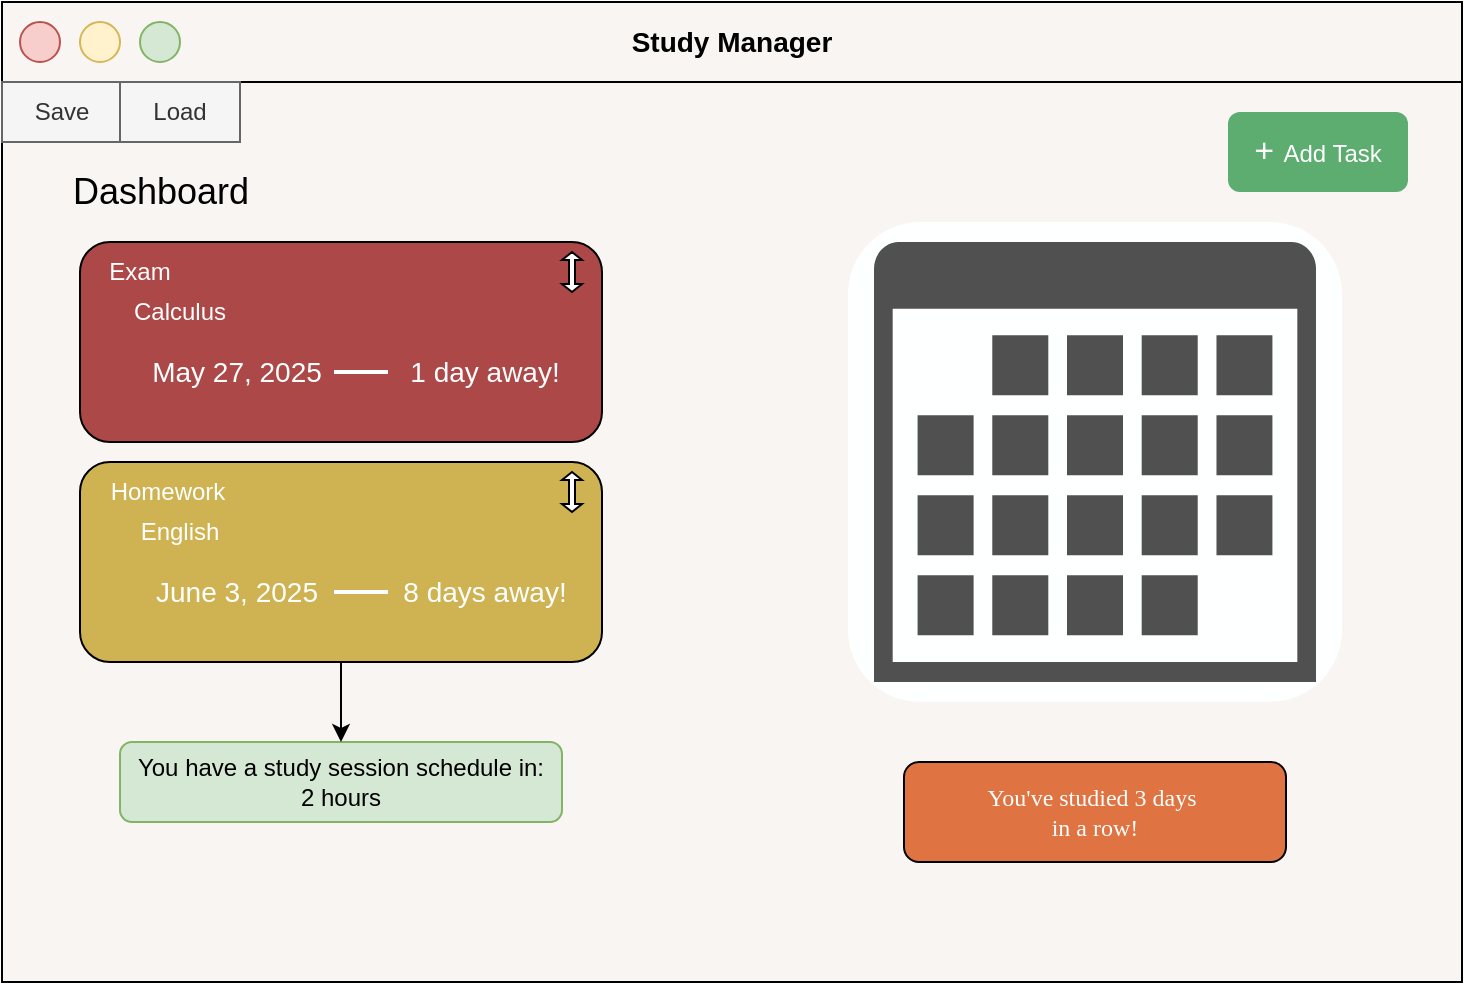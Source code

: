 <mxfile version="27.1.3" pages="4">
  <diagram name="Home Page" id="4670nqF0AdrpDeUxHFpj">
    <mxGraphModel dx="1533" dy="760" grid="1" gridSize="10" guides="1" tooltips="1" connect="1" arrows="1" fold="1" page="1" pageScale="1" pageWidth="827" pageHeight="1169" math="0" shadow="0">
      <root>
        <mxCell id="0" />
        <mxCell id="1" parent="0" />
        <mxCell id="oLLlvr9HAODhK2ZkBD-y-2" value="&lt;div&gt;&lt;span style=&quot;font-size: 14px; background-color: transparent; color: light-dark(rgb(0, 0, 0), rgb(255, 255, 255));&quot;&gt;Study Manager&lt;/span&gt;&lt;/div&gt;" style="swimlane;whiteSpace=wrap;html=1;startSize=40;align=center;fillColor=#F8F5F2;" parent="1" vertex="1">
          <mxGeometry x="-23" y="120" width="730" height="490" as="geometry">
            <mxRectangle x="130" y="100" width="50" height="40" as="alternateBounds" />
          </mxGeometry>
        </mxCell>
        <mxCell id="oLLlvr9HAODhK2ZkBD-y-3" value="" style="rounded=0;whiteSpace=wrap;html=1;movable=1;resizable=1;rotatable=1;deletable=1;editable=1;locked=0;connectable=1;fillColor=#F8F5F2;" parent="oLLlvr9HAODhK2ZkBD-y-2" vertex="1">
          <mxGeometry y="40" width="730" height="450" as="geometry" />
        </mxCell>
        <mxCell id="oLLlvr9HAODhK2ZkBD-y-11" value="" style="ellipse;whiteSpace=wrap;html=1;aspect=fixed;fillColor=#f8cecc;strokeColor=#b85450;" parent="oLLlvr9HAODhK2ZkBD-y-2" vertex="1">
          <mxGeometry x="9" y="10" width="20" height="20" as="geometry" />
        </mxCell>
        <mxCell id="oLLlvr9HAODhK2ZkBD-y-10" value="" style="ellipse;whiteSpace=wrap;html=1;aspect=fixed;fillColor=#fff2cc;strokeColor=#d6b656;" parent="oLLlvr9HAODhK2ZkBD-y-2" vertex="1">
          <mxGeometry x="39" y="10" width="20" height="20" as="geometry" />
        </mxCell>
        <mxCell id="oLLlvr9HAODhK2ZkBD-y-8" value="" style="ellipse;whiteSpace=wrap;html=1;aspect=fixed;fillColor=#d5e8d4;strokeColor=#82b366;" parent="oLLlvr9HAODhK2ZkBD-y-2" vertex="1">
          <mxGeometry x="69" y="10" width="20" height="20" as="geometry" />
        </mxCell>
        <mxCell id="wxQYweb1L1FLzqe99UsH-3" value="&lt;font style=&quot;font-size: 18px;&quot;&gt;Dashboard&lt;/font&gt;" style="text;html=1;align=center;verticalAlign=middle;whiteSpace=wrap;rounded=0;" parent="oLLlvr9HAODhK2ZkBD-y-2" vertex="1">
          <mxGeometry x="25.5" y="80" width="107" height="30" as="geometry" />
        </mxCell>
        <mxCell id="wxQYweb1L1FLzqe99UsH-4" value="&lt;font style=&quot;color: rgb(254, 255, 255);&quot;&gt;&lt;font style=&quot;font-size: 17px;&quot;&gt;+ &lt;/font&gt;Add Task&lt;/font&gt;" style="whiteSpace=wrap;html=1;fillColor=#5DAC70;strokeColor=none;rounded=1;" parent="oLLlvr9HAODhK2ZkBD-y-2" vertex="1">
          <mxGeometry x="613" y="55" width="90" height="40" as="geometry" />
        </mxCell>
        <mxCell id="wxQYweb1L1FLzqe99UsH-7" value="" style="group" parent="oLLlvr9HAODhK2ZkBD-y-2" vertex="1" connectable="0">
          <mxGeometry x="423" y="110" width="247" height="240" as="geometry" />
        </mxCell>
        <mxCell id="wxQYweb1L1FLzqe99UsH-2" value="" style="whiteSpace=wrap;html=1;fillColor=#FEFFFF;strokeColor=none;rounded=1;glass=0;shadow=0;" parent="wxQYweb1L1FLzqe99UsH-7" vertex="1">
          <mxGeometry width="247" height="240" as="geometry" />
        </mxCell>
        <mxCell id="wxQYweb1L1FLzqe99UsH-5" value="" style="sketch=0;pointerEvents=1;shadow=0;dashed=0;html=1;strokeColor=none;fillColor=#505050;labelPosition=center;verticalLabelPosition=bottom;verticalAlign=top;outlineConnect=0;align=center;shape=mxgraph.office.concepts.calendar;" parent="wxQYweb1L1FLzqe99UsH-7" vertex="1">
          <mxGeometry x="13" y="10" width="221" height="220" as="geometry" />
        </mxCell>
        <mxCell id="wxQYweb1L1FLzqe99UsH-10" value="You have a study session schedule in:&lt;div&gt;2 hours&lt;/div&gt;" style="rounded=1;whiteSpace=wrap;html=1;fillColor=#d5e8d4;strokeColor=#82b366;" parent="oLLlvr9HAODhK2ZkBD-y-2" vertex="1">
          <mxGeometry x="59" y="370" width="221" height="40" as="geometry" />
        </mxCell>
        <mxCell id="wxQYweb1L1FLzqe99UsH-11" value="&lt;font face=&quot;Verdana&quot; style=&quot;color: rgb(254, 255, 255);&quot;&gt;You&#39;ve studied 3 days&amp;nbsp;&lt;/font&gt;&lt;div&gt;&lt;font face=&quot;Verdana&quot; style=&quot;color: rgb(254, 255, 255);&quot;&gt;in a row!&lt;/font&gt;&lt;/div&gt;" style="rounded=1;whiteSpace=wrap;html=1;fillColor=#DF7341;" parent="oLLlvr9HAODhK2ZkBD-y-2" vertex="1">
          <mxGeometry x="451" y="380" width="191" height="50" as="geometry" />
        </mxCell>
        <mxCell id="wxQYweb1L1FLzqe99UsH-19" value="" style="group" parent="oLLlvr9HAODhK2ZkBD-y-2" vertex="1" connectable="0">
          <mxGeometry x="39" y="120" width="261" height="100" as="geometry" />
        </mxCell>
        <mxCell id="wxQYweb1L1FLzqe99UsH-8" value="" style="rounded=1;whiteSpace=wrap;html=1;align=left;fillColor=#AD4849;" parent="wxQYweb1L1FLzqe99UsH-19" vertex="1">
          <mxGeometry width="261" height="100" as="geometry" />
        </mxCell>
        <mxCell id="wxQYweb1L1FLzqe99UsH-12" value="&lt;font style=&quot;color: rgb(254, 255, 255);&quot;&gt;Exam&lt;/font&gt;" style="text;html=1;align=center;verticalAlign=middle;whiteSpace=wrap;rounded=0;" parent="wxQYweb1L1FLzqe99UsH-19" vertex="1">
          <mxGeometry width="60" height="30" as="geometry" />
        </mxCell>
        <mxCell id="wxQYweb1L1FLzqe99UsH-13" value="&lt;font style=&quot;color: rgb(254, 255, 255);&quot;&gt;Calculus&lt;/font&gt;" style="text;html=1;align=center;verticalAlign=middle;whiteSpace=wrap;rounded=0;" parent="wxQYweb1L1FLzqe99UsH-19" vertex="1">
          <mxGeometry x="20" y="20" width="60" height="30" as="geometry" />
        </mxCell>
        <mxCell id="wxQYweb1L1FLzqe99UsH-14" value="&lt;font color=&quot;#feffff&quot;&gt;&lt;span style=&quot;font-size: 14px;&quot;&gt;May 27, 2025&lt;/span&gt;&lt;/font&gt;" style="text;html=1;align=center;verticalAlign=middle;whiteSpace=wrap;rounded=0;" parent="wxQYweb1L1FLzqe99UsH-19" vertex="1">
          <mxGeometry x="30" y="50" width="97" height="30" as="geometry" />
        </mxCell>
        <mxCell id="wxQYweb1L1FLzqe99UsH-15" value="&lt;font style=&quot;color: rgb(254, 255, 255); font-size: 14px;&quot;&gt;1 day away!&lt;/font&gt;" style="text;html=1;align=center;verticalAlign=middle;whiteSpace=wrap;rounded=0;" parent="wxQYweb1L1FLzqe99UsH-19" vertex="1">
          <mxGeometry x="154" y="50" width="97" height="30" as="geometry" />
        </mxCell>
        <mxCell id="wxQYweb1L1FLzqe99UsH-16" value="" style="endArrow=none;html=1;rounded=0;strokeWidth=2;exitX=1;exitY=0.5;exitDx=0;exitDy=0;entryX=0;entryY=0.5;entryDx=0;entryDy=0;strokeColor=#FEFFFF;" parent="wxQYweb1L1FLzqe99UsH-19" source="wxQYweb1L1FLzqe99UsH-14" target="wxQYweb1L1FLzqe99UsH-15" edge="1">
          <mxGeometry width="50" height="50" relative="1" as="geometry">
            <mxPoint x="314" y="110" as="sourcePoint" />
            <mxPoint x="364" y="60" as="targetPoint" />
          </mxGeometry>
        </mxCell>
        <mxCell id="wxQYweb1L1FLzqe99UsH-34" value="" style="shape=doubleArrow;direction=south;whiteSpace=wrap;html=1;" parent="wxQYweb1L1FLzqe99UsH-19" vertex="1">
          <mxGeometry x="241" y="5" width="10" height="20" as="geometry" />
        </mxCell>
        <mxCell id="wxQYweb1L1FLzqe99UsH-20" value="" style="group" parent="oLLlvr9HAODhK2ZkBD-y-2" vertex="1" connectable="0">
          <mxGeometry x="39" y="230" width="261" height="100" as="geometry" />
        </mxCell>
        <mxCell id="wxQYweb1L1FLzqe99UsH-21" value="" style="rounded=1;whiteSpace=wrap;html=1;align=left;fillColor=#CFB353;" parent="wxQYweb1L1FLzqe99UsH-20" vertex="1">
          <mxGeometry width="261" height="100" as="geometry" />
        </mxCell>
        <mxCell id="wxQYweb1L1FLzqe99UsH-22" value="&lt;font style=&quot;color: rgb(254, 255, 255);&quot;&gt;Homework&lt;/font&gt;" style="text;html=1;align=center;verticalAlign=middle;whiteSpace=wrap;rounded=0;" parent="wxQYweb1L1FLzqe99UsH-20" vertex="1">
          <mxGeometry x="-6" width="100" height="30" as="geometry" />
        </mxCell>
        <mxCell id="wxQYweb1L1FLzqe99UsH-23" value="&lt;font style=&quot;color: rgb(254, 255, 255);&quot;&gt;English&lt;/font&gt;" style="text;html=1;align=center;verticalAlign=middle;whiteSpace=wrap;rounded=0;" parent="wxQYweb1L1FLzqe99UsH-20" vertex="1">
          <mxGeometry x="20" y="20" width="60" height="30" as="geometry" />
        </mxCell>
        <mxCell id="wxQYweb1L1FLzqe99UsH-24" value="&lt;font color=&quot;#feffff&quot;&gt;&lt;span style=&quot;font-size: 14px;&quot;&gt;June 3, 2025&lt;/span&gt;&lt;/font&gt;" style="text;html=1;align=center;verticalAlign=middle;whiteSpace=wrap;rounded=0;" parent="wxQYweb1L1FLzqe99UsH-20" vertex="1">
          <mxGeometry x="30" y="50" width="97" height="30" as="geometry" />
        </mxCell>
        <mxCell id="wxQYweb1L1FLzqe99UsH-25" value="&lt;font style=&quot;color: rgb(254, 255, 255); font-size: 14px;&quot;&gt;8 days away!&lt;/font&gt;" style="text;html=1;align=center;verticalAlign=middle;whiteSpace=wrap;rounded=0;" parent="wxQYweb1L1FLzqe99UsH-20" vertex="1">
          <mxGeometry x="154" y="50" width="97" height="30" as="geometry" />
        </mxCell>
        <mxCell id="wxQYweb1L1FLzqe99UsH-26" value="" style="endArrow=none;html=1;rounded=0;strokeWidth=2;exitX=1;exitY=0.5;exitDx=0;exitDy=0;entryX=0;entryY=0.5;entryDx=0;entryDy=0;strokeColor=#FEFFFF;" parent="wxQYweb1L1FLzqe99UsH-20" source="wxQYweb1L1FLzqe99UsH-24" target="wxQYweb1L1FLzqe99UsH-25" edge="1">
          <mxGeometry width="50" height="50" relative="1" as="geometry">
            <mxPoint x="314" y="110" as="sourcePoint" />
            <mxPoint x="364" y="60" as="targetPoint" />
          </mxGeometry>
        </mxCell>
        <mxCell id="wxQYweb1L1FLzqe99UsH-33" value="" style="shape=doubleArrow;direction=south;whiteSpace=wrap;html=1;" parent="wxQYweb1L1FLzqe99UsH-20" vertex="1">
          <mxGeometry x="241" y="5" width="10" height="20" as="geometry" />
        </mxCell>
        <mxCell id="9NmyEind3zfSSp6K8Fit-1" value="Save" style="rounded=0;whiteSpace=wrap;html=1;fillColor=#f5f5f5;fontColor=#333333;strokeColor=#666666;" parent="oLLlvr9HAODhK2ZkBD-y-2" vertex="1">
          <mxGeometry y="40" width="60" height="30" as="geometry" />
        </mxCell>
        <mxCell id="9NmyEind3zfSSp6K8Fit-3" value="Load" style="rounded=0;whiteSpace=wrap;html=1;fillColor=#f5f5f5;fontColor=#333333;strokeColor=#666666;" parent="oLLlvr9HAODhK2ZkBD-y-2" vertex="1">
          <mxGeometry x="59" y="40" width="60" height="30" as="geometry" />
        </mxCell>
        <mxCell id="bhnq4CewKFjUPvpvrwMd-1" value="" style="edgeStyle=orthogonalEdgeStyle;rounded=0;orthogonalLoop=1;jettySize=auto;html=1;" edge="1" parent="oLLlvr9HAODhK2ZkBD-y-2" source="wxQYweb1L1FLzqe99UsH-21" target="wxQYweb1L1FLzqe99UsH-10">
          <mxGeometry relative="1" as="geometry" />
        </mxCell>
      </root>
    </mxGraphModel>
  </diagram>
  <diagram id="jCcU3i525nK6tvmZZlyi" name="Calendar Page">
    <mxGraphModel dx="2485" dy="894" grid="1" gridSize="10" guides="1" tooltips="1" connect="1" arrows="1" fold="1" page="1" pageScale="1" pageWidth="1654" pageHeight="2336" math="0" shadow="0">
      <root>
        <mxCell id="0" />
        <mxCell id="1" parent="0" />
        <mxCell id="qwZyG3kf4MFTueyCpq1g-1" value="&lt;div&gt;&lt;span style=&quot;font-size: 14px; background-color: transparent; color: light-dark(rgb(0, 0, 0), rgb(255, 255, 255));&quot;&gt;Study Manager&lt;/span&gt;&lt;/div&gt;" style="swimlane;whiteSpace=wrap;html=1;startSize=40;align=center;fillColor=#F8F5F2;" vertex="1" parent="1">
          <mxGeometry x="-23" y="120" width="730" height="490" as="geometry">
            <mxRectangle x="130" y="100" width="50" height="40" as="alternateBounds" />
          </mxGeometry>
        </mxCell>
        <mxCell id="qwZyG3kf4MFTueyCpq1g-2" value="" style="rounded=0;whiteSpace=wrap;html=1;movable=1;resizable=1;rotatable=1;deletable=1;editable=1;locked=0;connectable=1;fillColor=#F8F5F2;" vertex="1" parent="qwZyG3kf4MFTueyCpq1g-1">
          <mxGeometry y="40" width="730" height="450" as="geometry" />
        </mxCell>
        <mxCell id="qwZyG3kf4MFTueyCpq1g-3" value="" style="ellipse;whiteSpace=wrap;html=1;aspect=fixed;fillColor=#f8cecc;strokeColor=#b85450;" vertex="1" parent="qwZyG3kf4MFTueyCpq1g-1">
          <mxGeometry x="9" y="10" width="20" height="20" as="geometry" />
        </mxCell>
        <mxCell id="qwZyG3kf4MFTueyCpq1g-4" value="" style="ellipse;whiteSpace=wrap;html=1;aspect=fixed;fillColor=#fff2cc;strokeColor=#d6b656;" vertex="1" parent="qwZyG3kf4MFTueyCpq1g-1">
          <mxGeometry x="39" y="10" width="20" height="20" as="geometry" />
        </mxCell>
        <mxCell id="qwZyG3kf4MFTueyCpq1g-5" value="" style="ellipse;whiteSpace=wrap;html=1;aspect=fixed;fillColor=#d5e8d4;strokeColor=#82b366;" vertex="1" parent="qwZyG3kf4MFTueyCpq1g-1">
          <mxGeometry x="69" y="10" width="20" height="20" as="geometry" />
        </mxCell>
        <mxCell id="qwZyG3kf4MFTueyCpq1g-8" value="" style="group" vertex="1" connectable="0" parent="qwZyG3kf4MFTueyCpq1g-1">
          <mxGeometry x="69" y="90" width="590" height="340" as="geometry" />
        </mxCell>
        <mxCell id="qwZyG3kf4MFTueyCpq1g-9" value="" style="whiteSpace=wrap;html=1;fillColor=#FEFFFF;strokeColor=none;rounded=1;glass=0;shadow=0;" vertex="1" parent="qwZyG3kf4MFTueyCpq1g-8">
          <mxGeometry width="590" height="340" as="geometry" />
        </mxCell>
        <mxCell id="qwZyG3kf4MFTueyCpq1g-10" value="" style="sketch=0;pointerEvents=1;shadow=0;dashed=0;html=1;strokeColor=none;fillColor=#505050;labelPosition=center;verticalLabelPosition=bottom;verticalAlign=top;outlineConnect=0;align=center;shape=mxgraph.office.concepts.calendar;" vertex="1" parent="qwZyG3kf4MFTueyCpq1g-8">
          <mxGeometry x="31.053" y="14.167" width="527.895" height="311.667" as="geometry" />
        </mxCell>
        <mxCell id="qwZyG3kf4MFTueyCpq1g-29" value="Save" style="rounded=0;whiteSpace=wrap;html=1;fillColor=#f5f5f5;fontColor=#333333;strokeColor=#666666;" vertex="1" parent="qwZyG3kf4MFTueyCpq1g-1">
          <mxGeometry y="40" width="60" height="30" as="geometry" />
        </mxCell>
        <mxCell id="qwZyG3kf4MFTueyCpq1g-30" value="Load" style="rounded=0;whiteSpace=wrap;html=1;fillColor=#f5f5f5;fontColor=#333333;strokeColor=#666666;" vertex="1" parent="qwZyG3kf4MFTueyCpq1g-1">
          <mxGeometry x="59" y="40" width="60" height="30" as="geometry" />
        </mxCell>
        <mxCell id="mT1YNSGkdwxoIxCDGz9x-1" value="Back" style="rounded=1;whiteSpace=wrap;html=1;fillColor=#f8cecc;strokeColor=#b85450;" vertex="1" parent="qwZyG3kf4MFTueyCpq1g-1">
          <mxGeometry x="29" y="440" width="80" height="30" as="geometry" />
        </mxCell>
      </root>
    </mxGraphModel>
  </diagram>
  <diagram id="WPeH5GPR14aPZ8EJWzuj" name="Welcome page">
    <mxGraphModel dx="706" dy="760" grid="1" gridSize="10" guides="1" tooltips="1" connect="1" arrows="1" fold="1" page="1" pageScale="1" pageWidth="1654" pageHeight="2336" math="0" shadow="0">
      <root>
        <mxCell id="0" />
        <mxCell id="1" parent="0" />
        <mxCell id="q_XSR-VzJK7cAxLMn_fy-2" value="&lt;div&gt;&lt;span style=&quot;font-size: 14px; background-color: transparent; color: light-dark(rgb(0, 0, 0), rgb(255, 255, 255));&quot;&gt;Study Manager&lt;/span&gt;&lt;/div&gt;" style="swimlane;whiteSpace=wrap;html=1;startSize=40;align=center;fillColor=#F8F5F2;" vertex="1" parent="1">
          <mxGeometry x="250" y="560" width="480" height="420" as="geometry">
            <mxRectangle x="130" y="100" width="50" height="40" as="alternateBounds" />
          </mxGeometry>
        </mxCell>
        <mxCell id="q_XSR-VzJK7cAxLMn_fy-3" value="" style="rounded=0;whiteSpace=wrap;html=1;movable=1;resizable=1;rotatable=1;deletable=1;editable=1;locked=0;connectable=1;fillColor=#F8F5F2;" vertex="1" parent="q_XSR-VzJK7cAxLMn_fy-2">
          <mxGeometry y="40" width="480" height="380" as="geometry" />
        </mxCell>
        <mxCell id="q_XSR-VzJK7cAxLMn_fy-4" value="" style="ellipse;whiteSpace=wrap;html=1;aspect=fixed;fillColor=#f8cecc;strokeColor=#b85450;" vertex="1" parent="q_XSR-VzJK7cAxLMn_fy-2">
          <mxGeometry x="9" y="10" width="20" height="20" as="geometry" />
        </mxCell>
        <mxCell id="q_XSR-VzJK7cAxLMn_fy-5" value="" style="ellipse;whiteSpace=wrap;html=1;aspect=fixed;fillColor=#fff2cc;strokeColor=#d6b656;" vertex="1" parent="q_XSR-VzJK7cAxLMn_fy-2">
          <mxGeometry x="39" y="10" width="20" height="20" as="geometry" />
        </mxCell>
        <mxCell id="q_XSR-VzJK7cAxLMn_fy-6" value="" style="ellipse;whiteSpace=wrap;html=1;aspect=fixed;fillColor=#d5e8d4;strokeColor=#82b366;" vertex="1" parent="q_XSR-VzJK7cAxLMn_fy-2">
          <mxGeometry x="69" y="10" width="20" height="20" as="geometry" />
        </mxCell>
        <mxCell id="q_XSR-VzJK7cAxLMn_fy-32" value="Load" style="rounded=1;whiteSpace=wrap;html=1;glass=0;shadow=1;" vertex="1" parent="q_XSR-VzJK7cAxLMn_fy-2">
          <mxGeometry x="80" y="310" width="120" height="60" as="geometry" />
        </mxCell>
        <mxCell id="q_XSR-VzJK7cAxLMn_fy-34" value="Save" style="rounded=1;whiteSpace=wrap;html=1;glass=0;shadow=1;" vertex="1" parent="q_XSR-VzJK7cAxLMn_fy-2">
          <mxGeometry x="290" y="310" width="120" height="60" as="geometry" />
        </mxCell>
        <mxCell id="dPe-HKn-quSA077PvCxH-1" value="&lt;font style=&quot;font-size: 24px;&quot;&gt;Welcome&lt;/font&gt;" style="rounded=0;whiteSpace=wrap;html=1;" vertex="1" parent="q_XSR-VzJK7cAxLMn_fy-2">
          <mxGeometry x="85" y="80" width="310" height="90" as="geometry" />
        </mxCell>
      </root>
    </mxGraphModel>
  </diagram>
  <diagram id="fINUXRtsAnunxSUJpGOk" name="Page-4">
    <mxGraphModel dx="1248" dy="888" grid="1" gridSize="10" guides="1" tooltips="1" connect="1" arrows="1" fold="1" page="1" pageScale="1" pageWidth="1654" pageHeight="2336" math="0" shadow="0">
      <root>
        <mxCell id="0" />
        <mxCell id="1" parent="0" />
        <mxCell id="Zn7WNAHiJYzXY8eQGt-7-1" value="&lt;div&gt;&lt;span style=&quot;font-size: 14px; background-color: transparent; color: light-dark(rgb(0, 0, 0), rgb(255, 255, 255));&quot;&gt;Study Manager&lt;/span&gt;&lt;/div&gt;" style="swimlane;whiteSpace=wrap;html=1;startSize=40;align=center;fillColor=#F8F5F2;" vertex="1" parent="1">
          <mxGeometry x="450" y="730" width="730" height="490" as="geometry">
            <mxRectangle x="130" y="100" width="50" height="40" as="alternateBounds" />
          </mxGeometry>
        </mxCell>
        <mxCell id="Zn7WNAHiJYzXY8eQGt-7-2" value="" style="rounded=0;whiteSpace=wrap;html=1;movable=1;resizable=1;rotatable=1;deletable=1;editable=1;locked=0;connectable=1;fillColor=#F8F5F2;" vertex="1" parent="Zn7WNAHiJYzXY8eQGt-7-1">
          <mxGeometry y="40" width="730" height="450" as="geometry" />
        </mxCell>
        <mxCell id="Zn7WNAHiJYzXY8eQGt-7-3" value="" style="ellipse;whiteSpace=wrap;html=1;aspect=fixed;fillColor=#f8cecc;strokeColor=#b85450;" vertex="1" parent="Zn7WNAHiJYzXY8eQGt-7-1">
          <mxGeometry x="9" y="10" width="20" height="20" as="geometry" />
        </mxCell>
        <mxCell id="Zn7WNAHiJYzXY8eQGt-7-4" value="" style="ellipse;whiteSpace=wrap;html=1;aspect=fixed;fillColor=#fff2cc;strokeColor=#d6b656;" vertex="1" parent="Zn7WNAHiJYzXY8eQGt-7-1">
          <mxGeometry x="39" y="10" width="20" height="20" as="geometry" />
        </mxCell>
        <mxCell id="Zn7WNAHiJYzXY8eQGt-7-5" value="" style="ellipse;whiteSpace=wrap;html=1;aspect=fixed;fillColor=#d5e8d4;strokeColor=#82b366;" vertex="1" parent="Zn7WNAHiJYzXY8eQGt-7-1">
          <mxGeometry x="69" y="10" width="20" height="20" as="geometry" />
        </mxCell>
        <mxCell id="Zn7WNAHiJYzXY8eQGt-7-29" value="Save" style="rounded=0;whiteSpace=wrap;html=1;fillColor=#f5f5f5;fontColor=#333333;strokeColor=#666666;" vertex="1" parent="Zn7WNAHiJYzXY8eQGt-7-1">
          <mxGeometry y="40" width="60" height="30" as="geometry" />
        </mxCell>
        <mxCell id="Zn7WNAHiJYzXY8eQGt-7-30" value="Load" style="rounded=0;whiteSpace=wrap;html=1;fillColor=#f5f5f5;fontColor=#333333;strokeColor=#666666;" vertex="1" parent="Zn7WNAHiJYzXY8eQGt-7-1">
          <mxGeometry x="59" y="40" width="60" height="30" as="geometry" />
        </mxCell>
      </root>
    </mxGraphModel>
  </diagram>
</mxfile>
